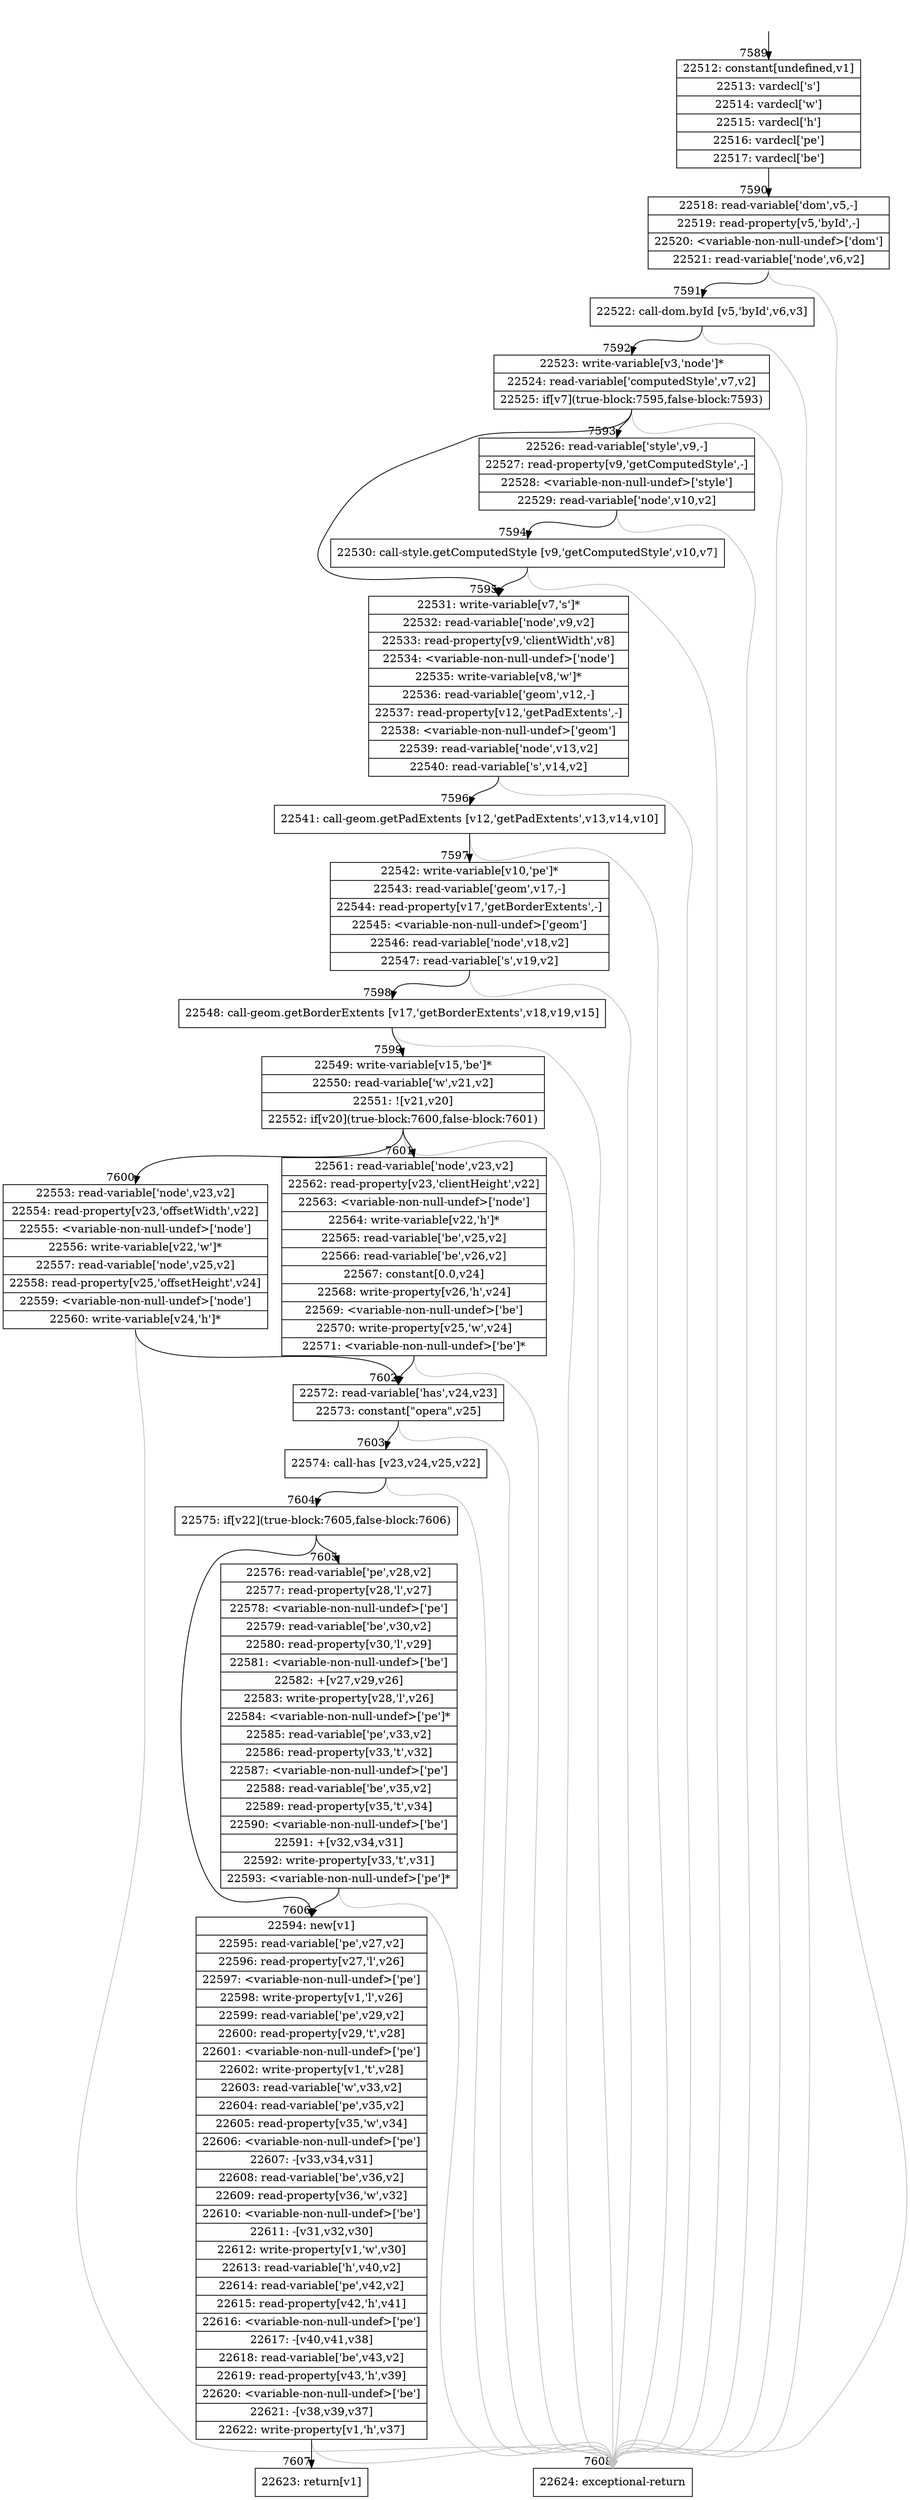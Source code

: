 digraph {
rankdir="TD"
BB_entry519[shape=none,label=""];
BB_entry519 -> BB7589 [tailport=s, headport=n, headlabel="    7589"]
BB7589 [shape=record label="{22512: constant[undefined,v1]|22513: vardecl['s']|22514: vardecl['w']|22515: vardecl['h']|22516: vardecl['pe']|22517: vardecl['be']}" ] 
BB7589 -> BB7590 [tailport=s, headport=n, headlabel="      7590"]
BB7590 [shape=record label="{22518: read-variable['dom',v5,-]|22519: read-property[v5,'byId',-]|22520: \<variable-non-null-undef\>['dom']|22521: read-variable['node',v6,v2]}" ] 
BB7590 -> BB7591 [tailport=s, headport=n, headlabel="      7591"]
BB7590 -> BB7608 [tailport=s, headport=n, color=gray, headlabel="      7608"]
BB7591 [shape=record label="{22522: call-dom.byId [v5,'byId',v6,v3]}" ] 
BB7591 -> BB7592 [tailport=s, headport=n, headlabel="      7592"]
BB7591 -> BB7608 [tailport=s, headport=n, color=gray]
BB7592 [shape=record label="{22523: write-variable[v3,'node']*|22524: read-variable['computedStyle',v7,v2]|22525: if[v7](true-block:7595,false-block:7593)}" ] 
BB7592 -> BB7595 [tailport=s, headport=n, headlabel="      7595"]
BB7592 -> BB7593 [tailport=s, headport=n, headlabel="      7593"]
BB7592 -> BB7608 [tailport=s, headport=n, color=gray]
BB7593 [shape=record label="{22526: read-variable['style',v9,-]|22527: read-property[v9,'getComputedStyle',-]|22528: \<variable-non-null-undef\>['style']|22529: read-variable['node',v10,v2]}" ] 
BB7593 -> BB7594 [tailport=s, headport=n, headlabel="      7594"]
BB7593 -> BB7608 [tailport=s, headport=n, color=gray]
BB7594 [shape=record label="{22530: call-style.getComputedStyle [v9,'getComputedStyle',v10,v7]}" ] 
BB7594 -> BB7595 [tailport=s, headport=n]
BB7594 -> BB7608 [tailport=s, headport=n, color=gray]
BB7595 [shape=record label="{22531: write-variable[v7,'s']*|22532: read-variable['node',v9,v2]|22533: read-property[v9,'clientWidth',v8]|22534: \<variable-non-null-undef\>['node']|22535: write-variable[v8,'w']*|22536: read-variable['geom',v12,-]|22537: read-property[v12,'getPadExtents',-]|22538: \<variable-non-null-undef\>['geom']|22539: read-variable['node',v13,v2]|22540: read-variable['s',v14,v2]}" ] 
BB7595 -> BB7596 [tailport=s, headport=n, headlabel="      7596"]
BB7595 -> BB7608 [tailport=s, headport=n, color=gray]
BB7596 [shape=record label="{22541: call-geom.getPadExtents [v12,'getPadExtents',v13,v14,v10]}" ] 
BB7596 -> BB7597 [tailport=s, headport=n, headlabel="      7597"]
BB7596 -> BB7608 [tailport=s, headport=n, color=gray]
BB7597 [shape=record label="{22542: write-variable[v10,'pe']*|22543: read-variable['geom',v17,-]|22544: read-property[v17,'getBorderExtents',-]|22545: \<variable-non-null-undef\>['geom']|22546: read-variable['node',v18,v2]|22547: read-variable['s',v19,v2]}" ] 
BB7597 -> BB7598 [tailport=s, headport=n, headlabel="      7598"]
BB7597 -> BB7608 [tailport=s, headport=n, color=gray]
BB7598 [shape=record label="{22548: call-geom.getBorderExtents [v17,'getBorderExtents',v18,v19,v15]}" ] 
BB7598 -> BB7599 [tailport=s, headport=n, headlabel="      7599"]
BB7598 -> BB7608 [tailport=s, headport=n, color=gray]
BB7599 [shape=record label="{22549: write-variable[v15,'be']*|22550: read-variable['w',v21,v2]|22551: ![v21,v20]|22552: if[v20](true-block:7600,false-block:7601)}" ] 
BB7599 -> BB7600 [tailport=s, headport=n, headlabel="      7600"]
BB7599 -> BB7601 [tailport=s, headport=n, headlabel="      7601"]
BB7599 -> BB7608 [tailport=s, headport=n, color=gray]
BB7600 [shape=record label="{22553: read-variable['node',v23,v2]|22554: read-property[v23,'offsetWidth',v22]|22555: \<variable-non-null-undef\>['node']|22556: write-variable[v22,'w']*|22557: read-variable['node',v25,v2]|22558: read-property[v25,'offsetHeight',v24]|22559: \<variable-non-null-undef\>['node']|22560: write-variable[v24,'h']*}" ] 
BB7600 -> BB7602 [tailport=s, headport=n, headlabel="      7602"]
BB7600 -> BB7608 [tailport=s, headport=n, color=gray]
BB7601 [shape=record label="{22561: read-variable['node',v23,v2]|22562: read-property[v23,'clientHeight',v22]|22563: \<variable-non-null-undef\>['node']|22564: write-variable[v22,'h']*|22565: read-variable['be',v25,v2]|22566: read-variable['be',v26,v2]|22567: constant[0.0,v24]|22568: write-property[v26,'h',v24]|22569: \<variable-non-null-undef\>['be']|22570: write-property[v25,'w',v24]|22571: \<variable-non-null-undef\>['be']*}" ] 
BB7601 -> BB7602 [tailport=s, headport=n]
BB7601 -> BB7608 [tailport=s, headport=n, color=gray]
BB7602 [shape=record label="{22572: read-variable['has',v24,v23]|22573: constant[\"opera\",v25]}" ] 
BB7602 -> BB7603 [tailport=s, headport=n, headlabel="      7603"]
BB7602 -> BB7608 [tailport=s, headport=n, color=gray]
BB7603 [shape=record label="{22574: call-has [v23,v24,v25,v22]}" ] 
BB7603 -> BB7604 [tailport=s, headport=n, headlabel="      7604"]
BB7603 -> BB7608 [tailport=s, headport=n, color=gray]
BB7604 [shape=record label="{22575: if[v22](true-block:7605,false-block:7606)}" ] 
BB7604 -> BB7605 [tailport=s, headport=n, headlabel="      7605"]
BB7604 -> BB7606 [tailport=s, headport=n, headlabel="      7606"]
BB7605 [shape=record label="{22576: read-variable['pe',v28,v2]|22577: read-property[v28,'l',v27]|22578: \<variable-non-null-undef\>['pe']|22579: read-variable['be',v30,v2]|22580: read-property[v30,'l',v29]|22581: \<variable-non-null-undef\>['be']|22582: +[v27,v29,v26]|22583: write-property[v28,'l',v26]|22584: \<variable-non-null-undef\>['pe']*|22585: read-variable['pe',v33,v2]|22586: read-property[v33,'t',v32]|22587: \<variable-non-null-undef\>['pe']|22588: read-variable['be',v35,v2]|22589: read-property[v35,'t',v34]|22590: \<variable-non-null-undef\>['be']|22591: +[v32,v34,v31]|22592: write-property[v33,'t',v31]|22593: \<variable-non-null-undef\>['pe']*}" ] 
BB7605 -> BB7606 [tailport=s, headport=n]
BB7605 -> BB7608 [tailport=s, headport=n, color=gray]
BB7606 [shape=record label="{22594: new[v1]|22595: read-variable['pe',v27,v2]|22596: read-property[v27,'l',v26]|22597: \<variable-non-null-undef\>['pe']|22598: write-property[v1,'l',v26]|22599: read-variable['pe',v29,v2]|22600: read-property[v29,'t',v28]|22601: \<variable-non-null-undef\>['pe']|22602: write-property[v1,'t',v28]|22603: read-variable['w',v33,v2]|22604: read-variable['pe',v35,v2]|22605: read-property[v35,'w',v34]|22606: \<variable-non-null-undef\>['pe']|22607: -[v33,v34,v31]|22608: read-variable['be',v36,v2]|22609: read-property[v36,'w',v32]|22610: \<variable-non-null-undef\>['be']|22611: -[v31,v32,v30]|22612: write-property[v1,'w',v30]|22613: read-variable['h',v40,v2]|22614: read-variable['pe',v42,v2]|22615: read-property[v42,'h',v41]|22616: \<variable-non-null-undef\>['pe']|22617: -[v40,v41,v38]|22618: read-variable['be',v43,v2]|22619: read-property[v43,'h',v39]|22620: \<variable-non-null-undef\>['be']|22621: -[v38,v39,v37]|22622: write-property[v1,'h',v37]}" ] 
BB7606 -> BB7607 [tailport=s, headport=n, headlabel="      7607"]
BB7606 -> BB7608 [tailport=s, headport=n, color=gray]
BB7607 [shape=record label="{22623: return[v1]}" ] 
BB7608 [shape=record label="{22624: exceptional-return}" ] 
//#$~ 10625
}

